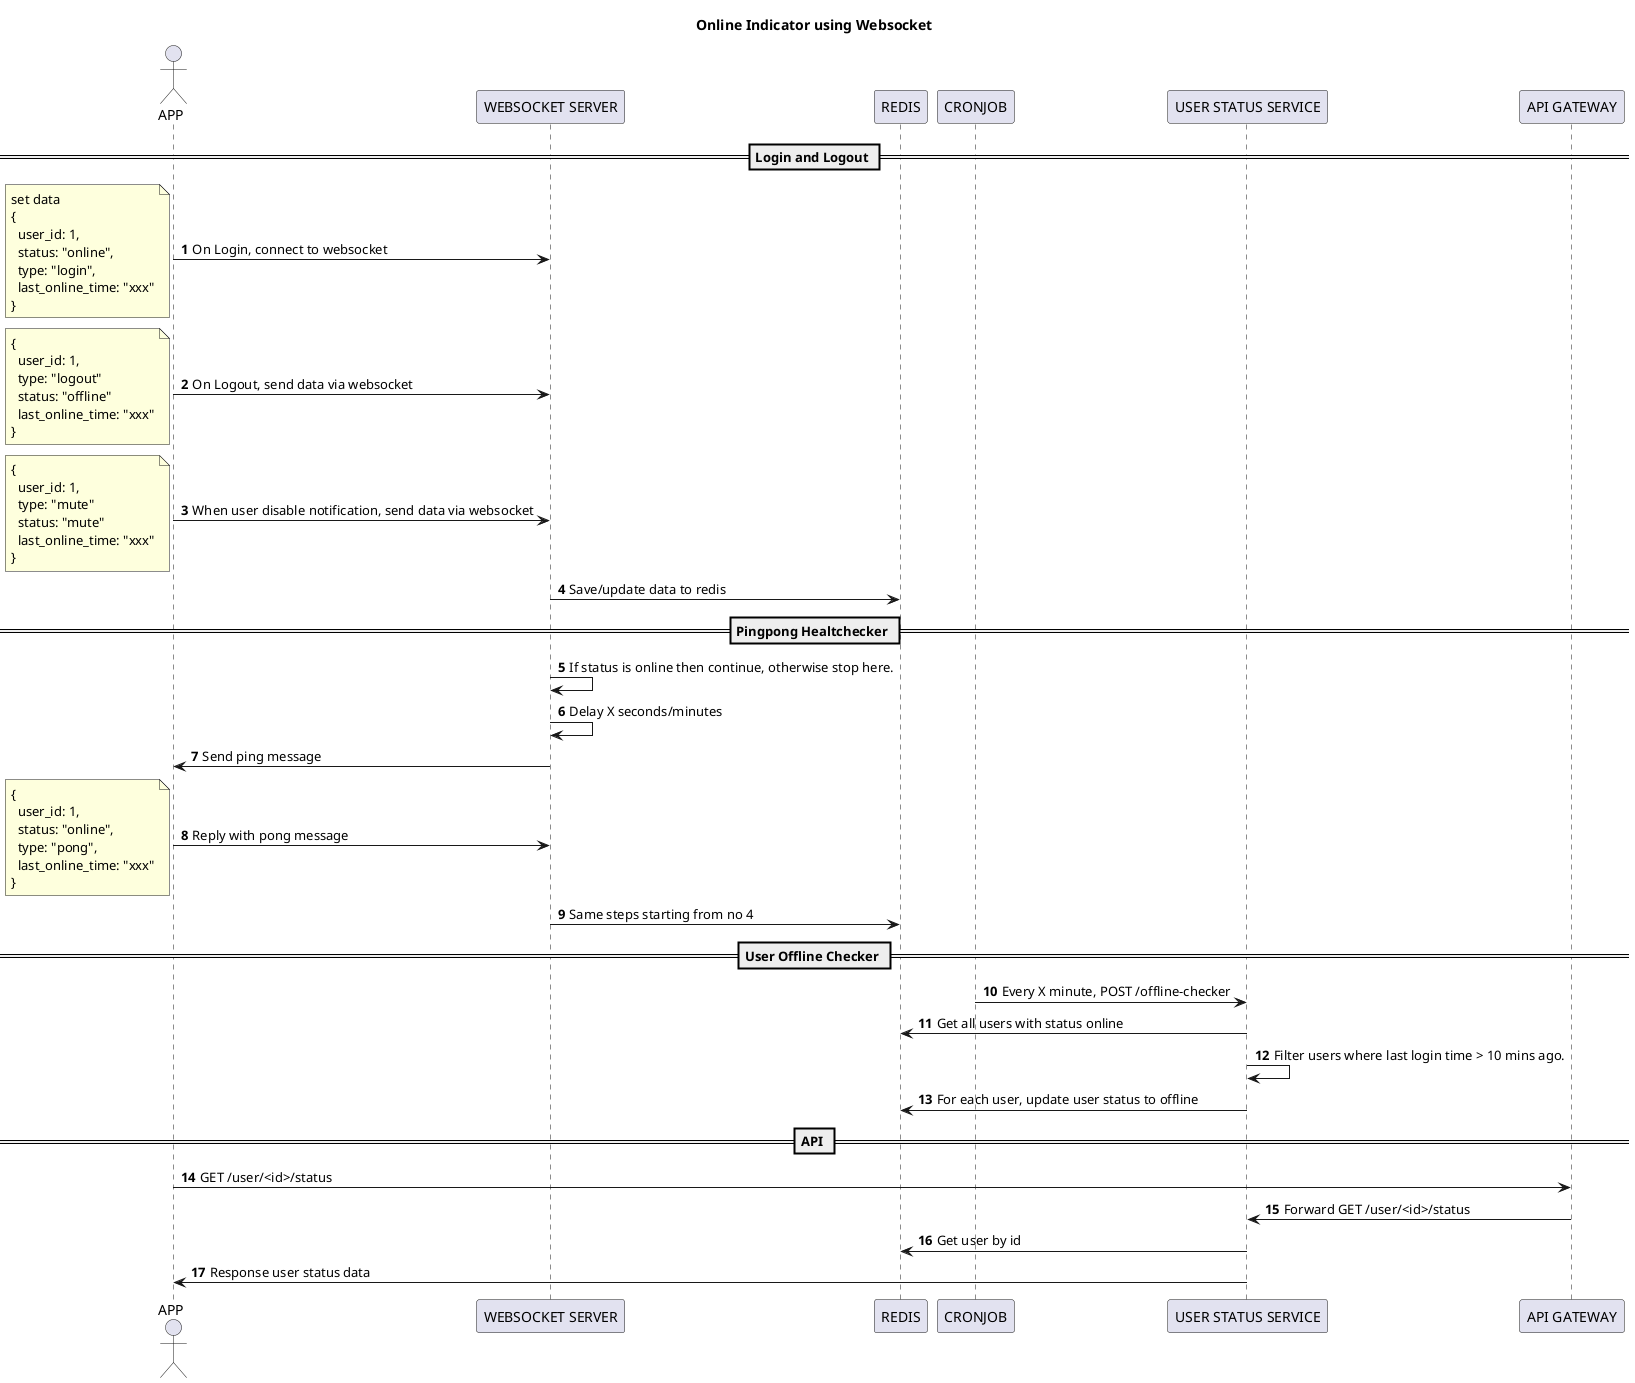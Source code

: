 @startuml

title Online Indicator using Websocket

autonumber
actor APP

== Login and Logout ==
APP -> "WEBSOCKET SERVER": On Login, connect to websocket
note left
set data
{
  user_id: 1,
  status: "online",
  type: "login",
  last_online_time: "xxx"
}
end note
APP -> "WEBSOCKET SERVER": On Logout, send data via websocket
note left
{
  user_id: 1,
  type: "logout"
  status: "offline"
  last_online_time: "xxx"
}
end note
APP -> "WEBSOCKET SERVER": When user disable notification, send data via websocket
note left
{
  user_id: 1,
  type: "mute"
  status: "mute"
  last_online_time: "xxx"
}
end note
"WEBSOCKET SERVER" -> "REDIS": Save/update data to redis

== Pingpong Healtchecker ==
"WEBSOCKET SERVER" -> "WEBSOCKET SERVER": If status is online then continue, otherwise stop here.
"WEBSOCKET SERVER" -> "WEBSOCKET SERVER": Delay X seconds/minutes
"WEBSOCKET SERVER" -> APP: Send ping message
APP -> "WEBSOCKET SERVER": Reply with pong message
note left
{
  user_id: 1,
  status: "online",
  type: "pong",
  last_online_time: "xxx"
}
end note
"WEBSOCKET SERVER" -> "REDIS": Same steps starting from no 4


== User Offline Checker ==
CRONJOB -> "USER STATUS SERVICE": Every X minute, POST /offline-checker
"USER STATUS SERVICE" -> REDIS: Get all users with status online
"USER STATUS SERVICE" -> "USER STATUS SERVICE": Filter users where last login time > 10 mins ago.
"USER STATUS SERVICE" -> REDIS: For each user, update user status to offline


== API ==
APP -> "API GATEWAY": GET /user/<id>/status
"API GATEWAY" -> "USER STATUS SERVICE": Forward GET /user/<id>/status
"USER STATUS SERVICE" -> REDIS: Get user by id
"USER STATUS SERVICE" -> APP: Response user status data


@enduml